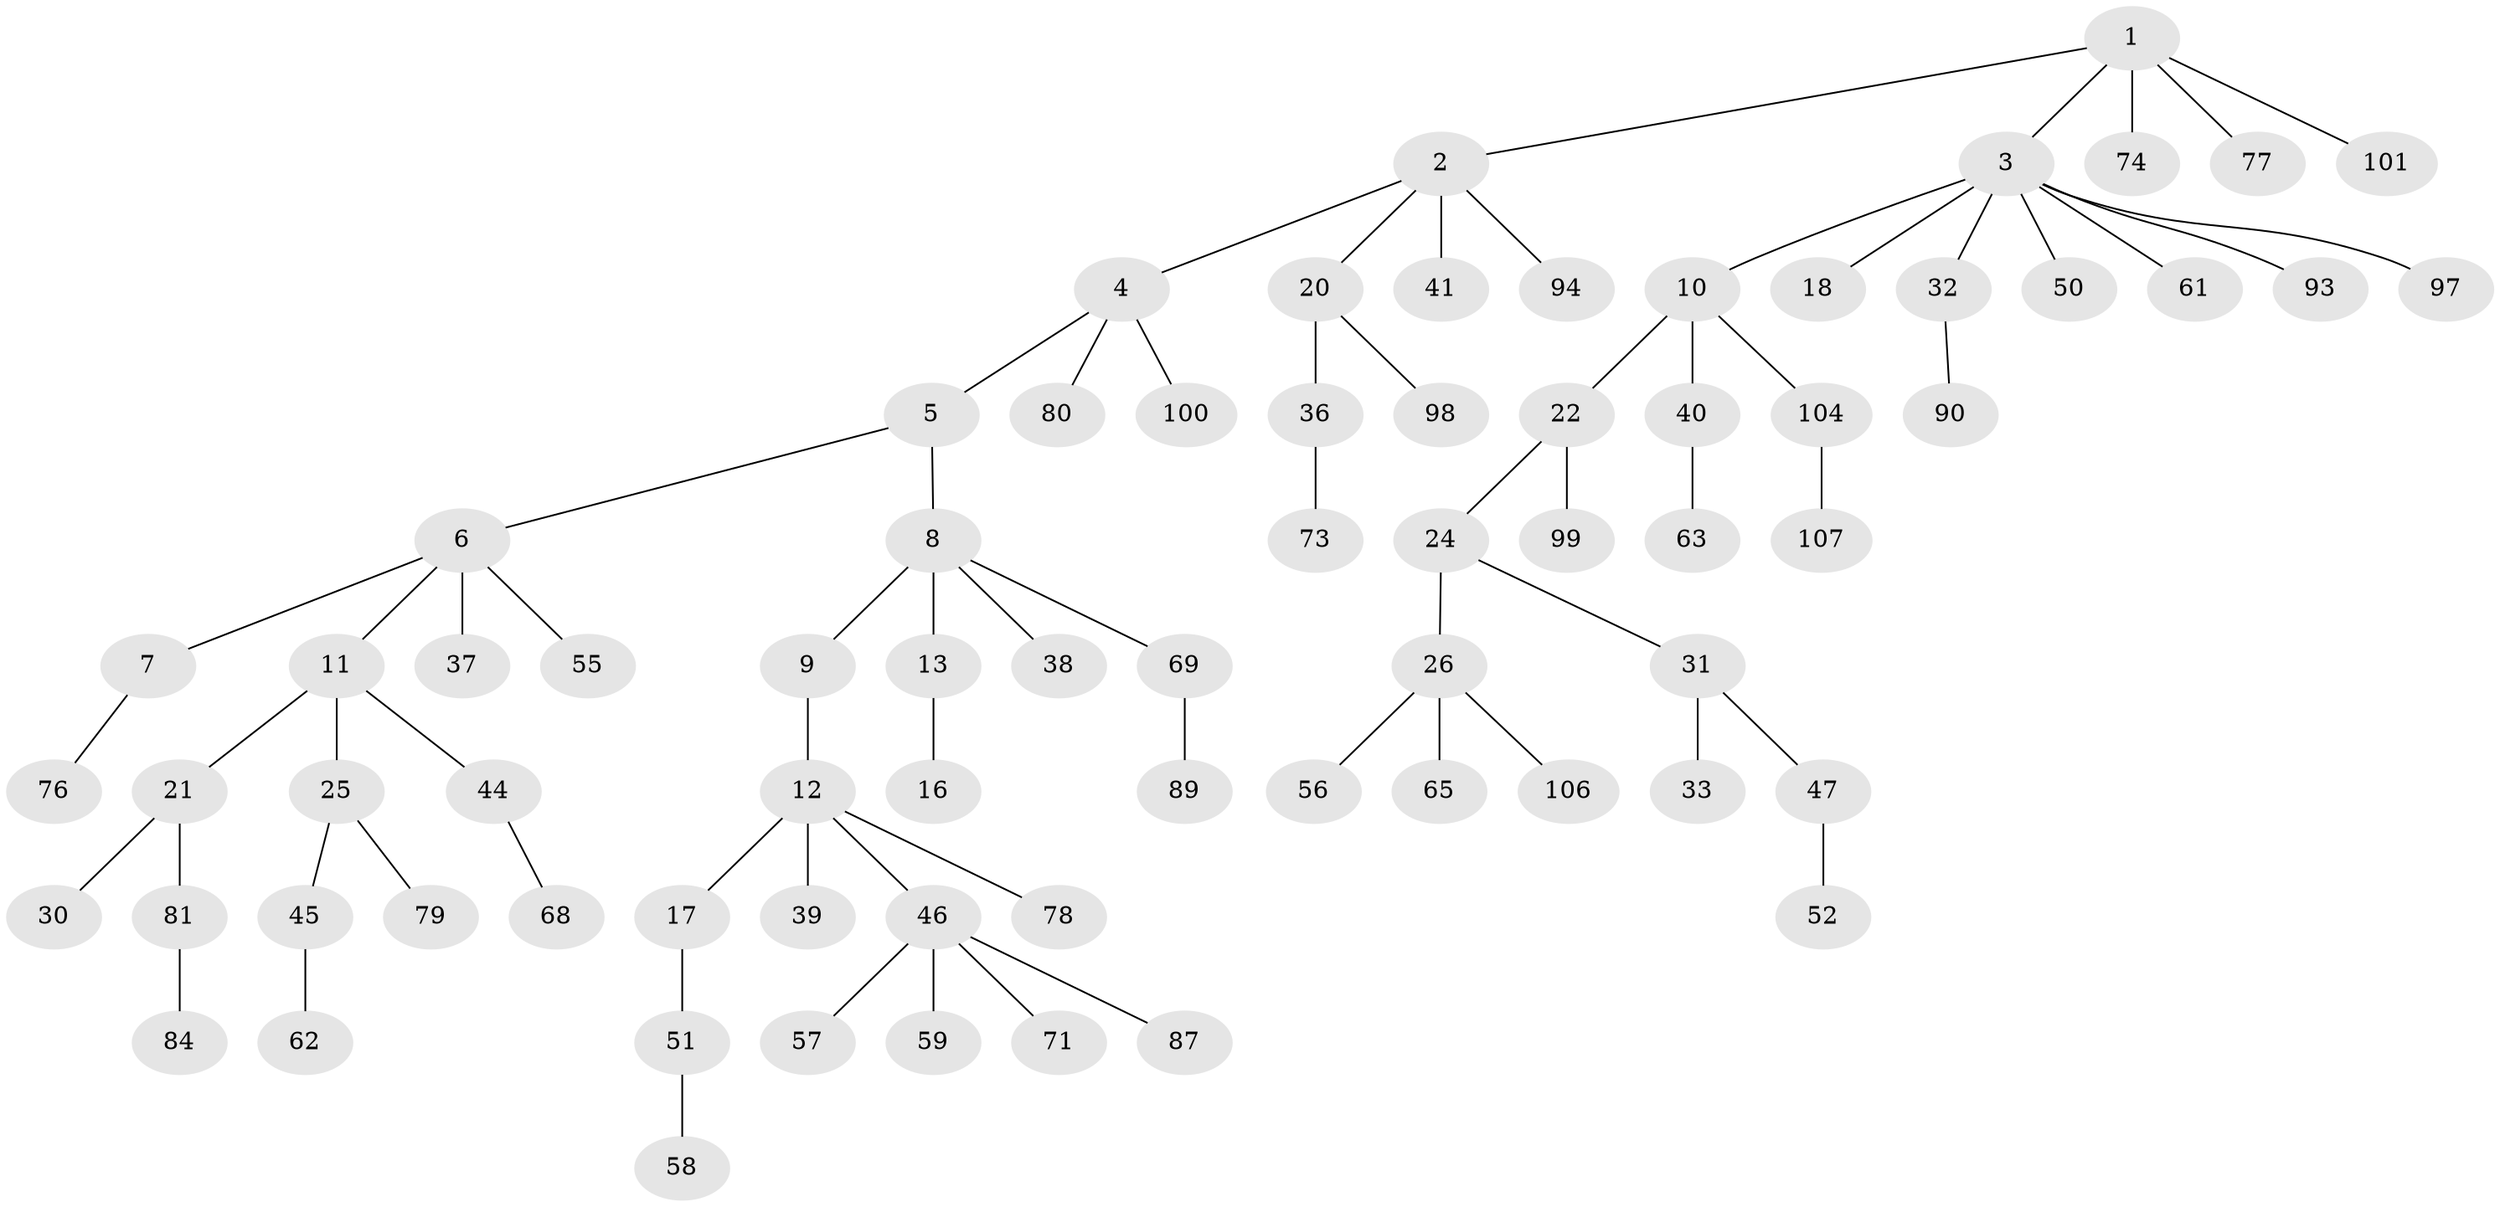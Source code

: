 // Generated by graph-tools (version 1.1) at 2025/52/02/27/25 19:52:10]
// undirected, 73 vertices, 72 edges
graph export_dot {
graph [start="1"]
  node [color=gray90,style=filled];
  1 [super="+54"];
  2 [super="+19"];
  3 [super="+43"];
  4 [super="+48"];
  5 [super="+75"];
  6 [super="+60"];
  7 [super="+82"];
  8 [super="+29"];
  9;
  10 [super="+88"];
  11 [super="+15"];
  12 [super="+14"];
  13 [super="+67"];
  16;
  17 [super="+27"];
  18 [super="+34"];
  20 [super="+23"];
  21 [super="+53"];
  22 [super="+28"];
  24;
  25 [super="+70"];
  26 [super="+85"];
  30 [super="+35"];
  31 [super="+91"];
  32 [super="+102"];
  33;
  36;
  37 [super="+42"];
  38;
  39;
  40;
  41;
  44 [super="+92"];
  45 [super="+49"];
  46 [super="+66"];
  47;
  50;
  51;
  52;
  55;
  56;
  57 [super="+86"];
  58 [super="+72"];
  59 [super="+64"];
  61;
  62;
  63;
  65;
  68 [super="+105"];
  69 [super="+83"];
  71;
  73 [super="+96"];
  74 [super="+103"];
  76;
  77;
  78;
  79;
  80;
  81 [super="+95"];
  84;
  87;
  89;
  90;
  93;
  94;
  97;
  98;
  99;
  100;
  101;
  104;
  106;
  107;
  1 -- 2;
  1 -- 3;
  1 -- 74;
  1 -- 77;
  1 -- 101;
  2 -- 4;
  2 -- 20;
  2 -- 41;
  2 -- 94;
  3 -- 10;
  3 -- 18;
  3 -- 32;
  3 -- 97;
  3 -- 50;
  3 -- 61;
  3 -- 93;
  4 -- 5;
  4 -- 100;
  4 -- 80;
  5 -- 6;
  5 -- 8;
  6 -- 7;
  6 -- 11;
  6 -- 37;
  6 -- 55;
  7 -- 76;
  8 -- 9;
  8 -- 13;
  8 -- 69;
  8 -- 38;
  9 -- 12;
  10 -- 22;
  10 -- 40;
  10 -- 104;
  11 -- 21;
  11 -- 25;
  11 -- 44;
  12 -- 39;
  12 -- 78;
  12 -- 17;
  12 -- 46;
  13 -- 16;
  17 -- 51;
  20 -- 98;
  20 -- 36;
  21 -- 30;
  21 -- 81;
  22 -- 24;
  22 -- 99;
  24 -- 26;
  24 -- 31;
  25 -- 45;
  25 -- 79;
  26 -- 56;
  26 -- 65;
  26 -- 106;
  31 -- 33;
  31 -- 47;
  32 -- 90;
  36 -- 73;
  40 -- 63;
  44 -- 68;
  45 -- 62;
  46 -- 57;
  46 -- 59;
  46 -- 71;
  46 -- 87;
  47 -- 52;
  51 -- 58;
  69 -- 89;
  81 -- 84;
  104 -- 107;
}
